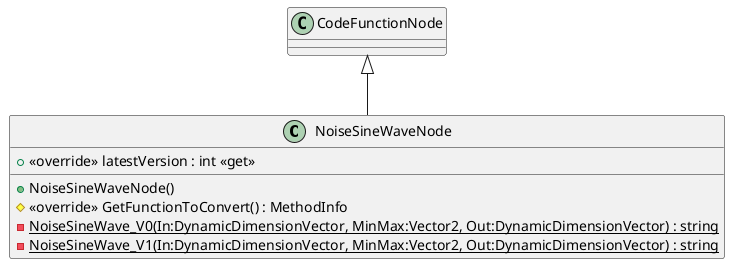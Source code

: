 @startuml
class NoiseSineWaveNode {
    + <<override>> latestVersion : int <<get>>
    + NoiseSineWaveNode()
    # <<override>> GetFunctionToConvert() : MethodInfo
    {static} - NoiseSineWave_V0(In:DynamicDimensionVector, MinMax:Vector2, Out:DynamicDimensionVector) : string
    {static} - NoiseSineWave_V1(In:DynamicDimensionVector, MinMax:Vector2, Out:DynamicDimensionVector) : string
}
CodeFunctionNode <|-- NoiseSineWaveNode
@enduml
